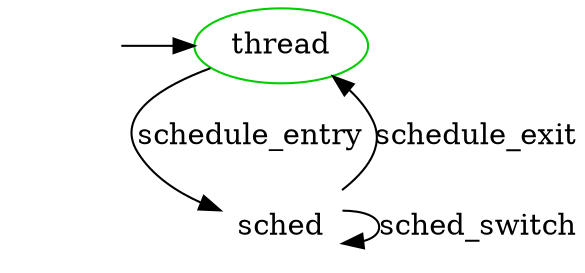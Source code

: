 digraph state_automaton {
	center = true;
	size = "7,11";
	{node [shape = plaintext] "sched"};
	{node [shape = plaintext, style=invis, label=""] "__init_thread"};
	{node [shape = ellipse] "thread"};
	{node [shape = plaintext] "thread"};
	"__init_thread" -> "thread";
	"sched" [label = "sched"];
	"sched" -> "sched" [ label = "sched_switch" ];
	"sched" -> "thread" [ label = "schedule_exit" ];
	"thread" [label = "thread", color = green3];
	"thread" -> "sched" [ label = "schedule_entry" ];
	{ rank = min ;
		"__init_thread";
		"thread";
	}
}
